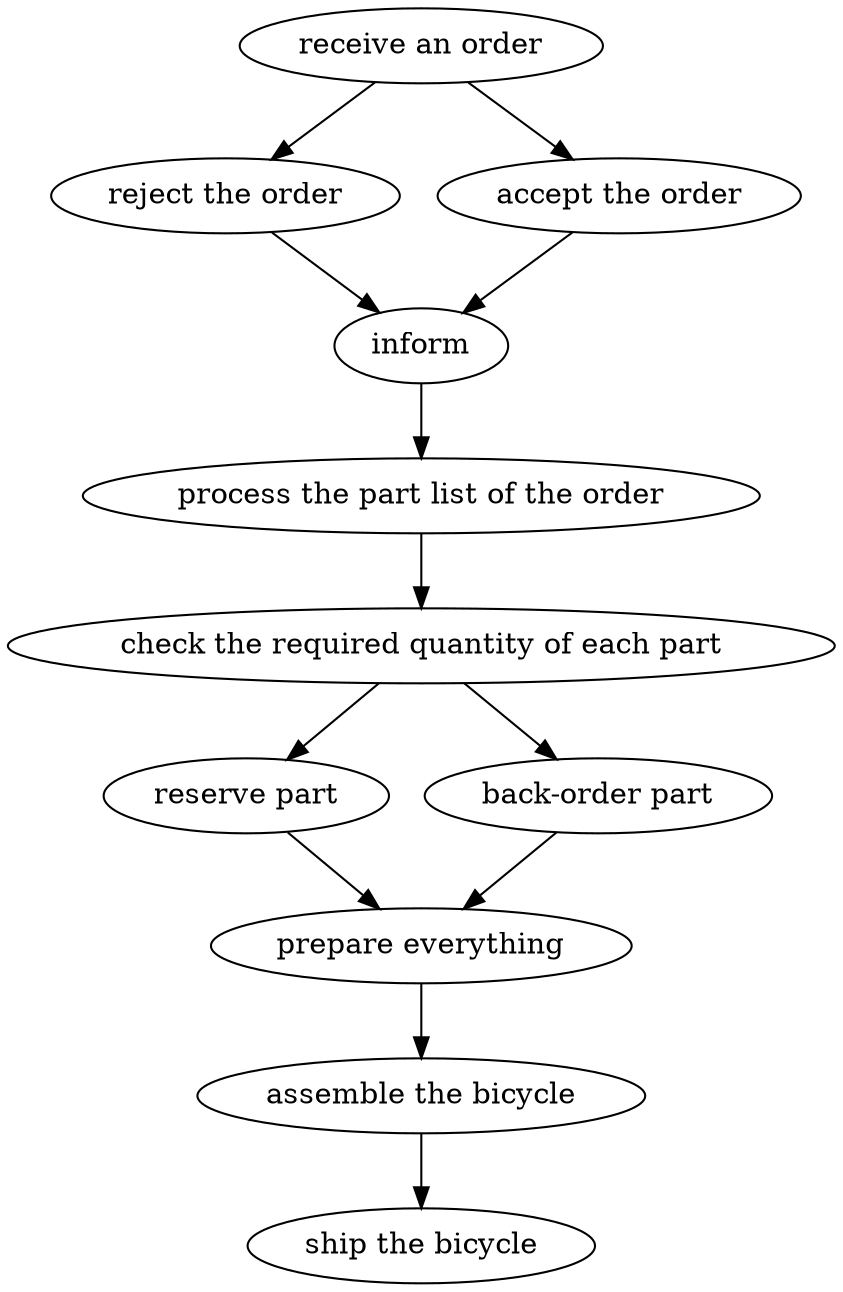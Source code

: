 strict digraph "doc-1.1" {
	graph [name="doc-1.1"];
	"receive an order"	[attrs="{'type': 'Activity', 'label': 'receive an order'}"];
	"reject the order"	[attrs="{'type': 'Activity', 'label': 'reject the order'}"];
	"receive an order" -> "reject the order"	[attrs="{'type': 'flow', 'label': 'flow'}"];
	"accept the order"	[attrs="{'type': 'Activity', 'label': 'accept the order'}"];
	"receive an order" -> "accept the order"	[attrs="{'type': 'flow', 'label': 'flow'}"];
	inform	[attrs="{'type': 'Activity', 'label': 'inform'}"];
	"reject the order" -> inform	[attrs="{'type': 'flow', 'label': 'flow'}"];
	"accept the order" -> inform	[attrs="{'type': 'flow', 'label': 'flow'}"];
	"process the part list of the order"	[attrs="{'type': 'Activity', 'label': 'process the part list of the order'}"];
	inform -> "process the part list of the order"	[attrs="{'type': 'flow', 'label': 'flow'}"];
	"check the required quantity of each part"	[attrs="{'type': 'Activity', 'label': 'check the required quantity of each part'}"];
	"process the part list of the order" -> "check the required quantity of each part"	[attrs="{'type': 'flow', 'label': 'flow'}"];
	"reserve part"	[attrs="{'type': 'Activity', 'label': 'reserve part'}"];
	"check the required quantity of each part" -> "reserve part"	[attrs="{'type': 'flow', 'label': 'flow'}"];
	"back-order part"	[attrs="{'type': 'Activity', 'label': 'back-order part'}"];
	"check the required quantity of each part" -> "back-order part"	[attrs="{'type': 'flow', 'label': 'flow'}"];
	"prepare everything"	[attrs="{'type': 'Activity', 'label': 'prepare everything'}"];
	"reserve part" -> "prepare everything"	[attrs="{'type': 'flow', 'label': 'flow'}"];
	"back-order part" -> "prepare everything"	[attrs="{'type': 'flow', 'label': 'flow'}"];
	"assemble the bicycle"	[attrs="{'type': 'Activity', 'label': 'assemble the bicycle'}"];
	"prepare everything" -> "assemble the bicycle"	[attrs="{'type': 'flow', 'label': 'flow'}"];
	"ship the bicycle"	[attrs="{'type': 'Activity', 'label': 'ship the bicycle'}"];
	"assemble the bicycle" -> "ship the bicycle"	[attrs="{'type': 'flow', 'label': 'flow'}"];
}
